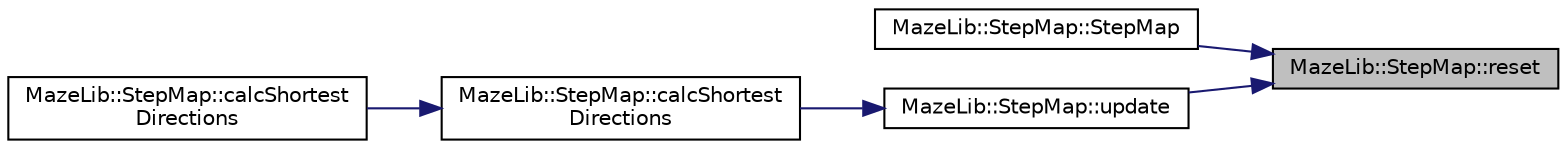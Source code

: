 digraph "MazeLib::StepMap::reset"
{
 // LATEX_PDF_SIZE
  edge [fontname="Helvetica",fontsize="10",labelfontname="Helvetica",labelfontsize="10"];
  node [fontname="Helvetica",fontsize="10",shape=record];
  rankdir="RL";
  Node1 [label="MazeLib::StepMap::reset",height=0.2,width=0.4,color="black", fillcolor="grey75", style="filled", fontcolor="black",tooltip="ステップマップを初期化する関数"];
  Node1 -> Node2 [dir="back",color="midnightblue",fontsize="10",style="solid",fontname="Helvetica"];
  Node2 [label="MazeLib::StepMap::StepMap",height=0.2,width=0.4,color="black", fillcolor="white", style="filled",URL="$d9/da9/classMazeLib_1_1StepMap.html#a04255283577fb7422d4b49e33cfde064",tooltip="デフォルトコンストラクタ"];
  Node1 -> Node3 [dir="back",color="midnightblue",fontsize="10",style="solid",fontname="Helvetica"];
  Node3 [label="MazeLib::StepMap::update",height=0.2,width=0.4,color="black", fillcolor="white", style="filled",URL="$d9/da9/classMazeLib_1_1StepMap.html#aa693f3d5b63146dce4b2e60ed5aa9746",tooltip="ステップマップの更新"];
  Node3 -> Node4 [dir="back",color="midnightblue",fontsize="10",style="solid",fontname="Helvetica"];
  Node4 [label="MazeLib::StepMap::calcShortest\lDirections",height=0.2,width=0.4,color="black", fillcolor="white", style="filled",URL="$d9/da9/classMazeLib_1_1StepMap.html#a97a7b2d52b74a8fe1f2253fcc1398614",tooltip="与えられた区画間の最短経路を導出する関数"];
  Node4 -> Node5 [dir="back",color="midnightblue",fontsize="10",style="solid",fontname="Helvetica"];
  Node5 [label="MazeLib::StepMap::calcShortest\lDirections",height=0.2,width=0.4,color="black", fillcolor="white", style="filled",URL="$d9/da9/classMazeLib_1_1StepMap.html#a2a8c7e032f24e587b4736cfc6122cb03",tooltip="スタートからゴールまでの最短経路を導出する関数"];
}

